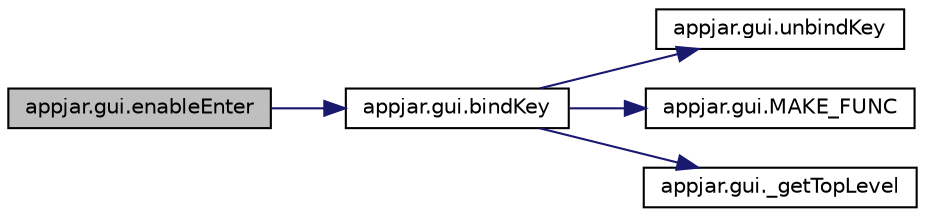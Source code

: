 digraph "appjar.gui.enableEnter"
{
  edge [fontname="Helvetica",fontsize="10",labelfontname="Helvetica",labelfontsize="10"];
  node [fontname="Helvetica",fontsize="10",shape=record];
  rankdir="LR";
  Node1274 [label="appjar.gui.enableEnter",height=0.2,width=0.4,color="black", fillcolor="grey75", style="filled", fontcolor="black"];
  Node1274 -> Node1275 [color="midnightblue",fontsize="10",style="solid",fontname="Helvetica"];
  Node1275 [label="appjar.gui.bindKey",height=0.2,width=0.4,color="black", fillcolor="white", style="filled",URL="$classappjar_1_1gui.html#ae9748f0e34a0fc456803323db85d4b55"];
  Node1275 -> Node1276 [color="midnightblue",fontsize="10",style="solid",fontname="Helvetica"];
  Node1276 [label="appjar.gui.unbindKey",height=0.2,width=0.4,color="black", fillcolor="white", style="filled",URL="$classappjar_1_1gui.html#a49468e5722bd7220d6a43cf647262367"];
  Node1275 -> Node1277 [color="midnightblue",fontsize="10",style="solid",fontname="Helvetica"];
  Node1277 [label="appjar.gui.MAKE_FUNC",height=0.2,width=0.4,color="black", fillcolor="white", style="filled",URL="$classappjar_1_1gui.html#a42aaf376a6c07c842b1b498948a9691a",tooltip="FUNCTION for managing commands. "];
  Node1275 -> Node1278 [color="midnightblue",fontsize="10",style="solid",fontname="Helvetica"];
  Node1278 [label="appjar.gui._getTopLevel",height=0.2,width=0.4,color="black", fillcolor="white", style="filled",URL="$classappjar_1_1gui.html#a175eb1f92e48591eb8767f244ebcdd20"];
}
